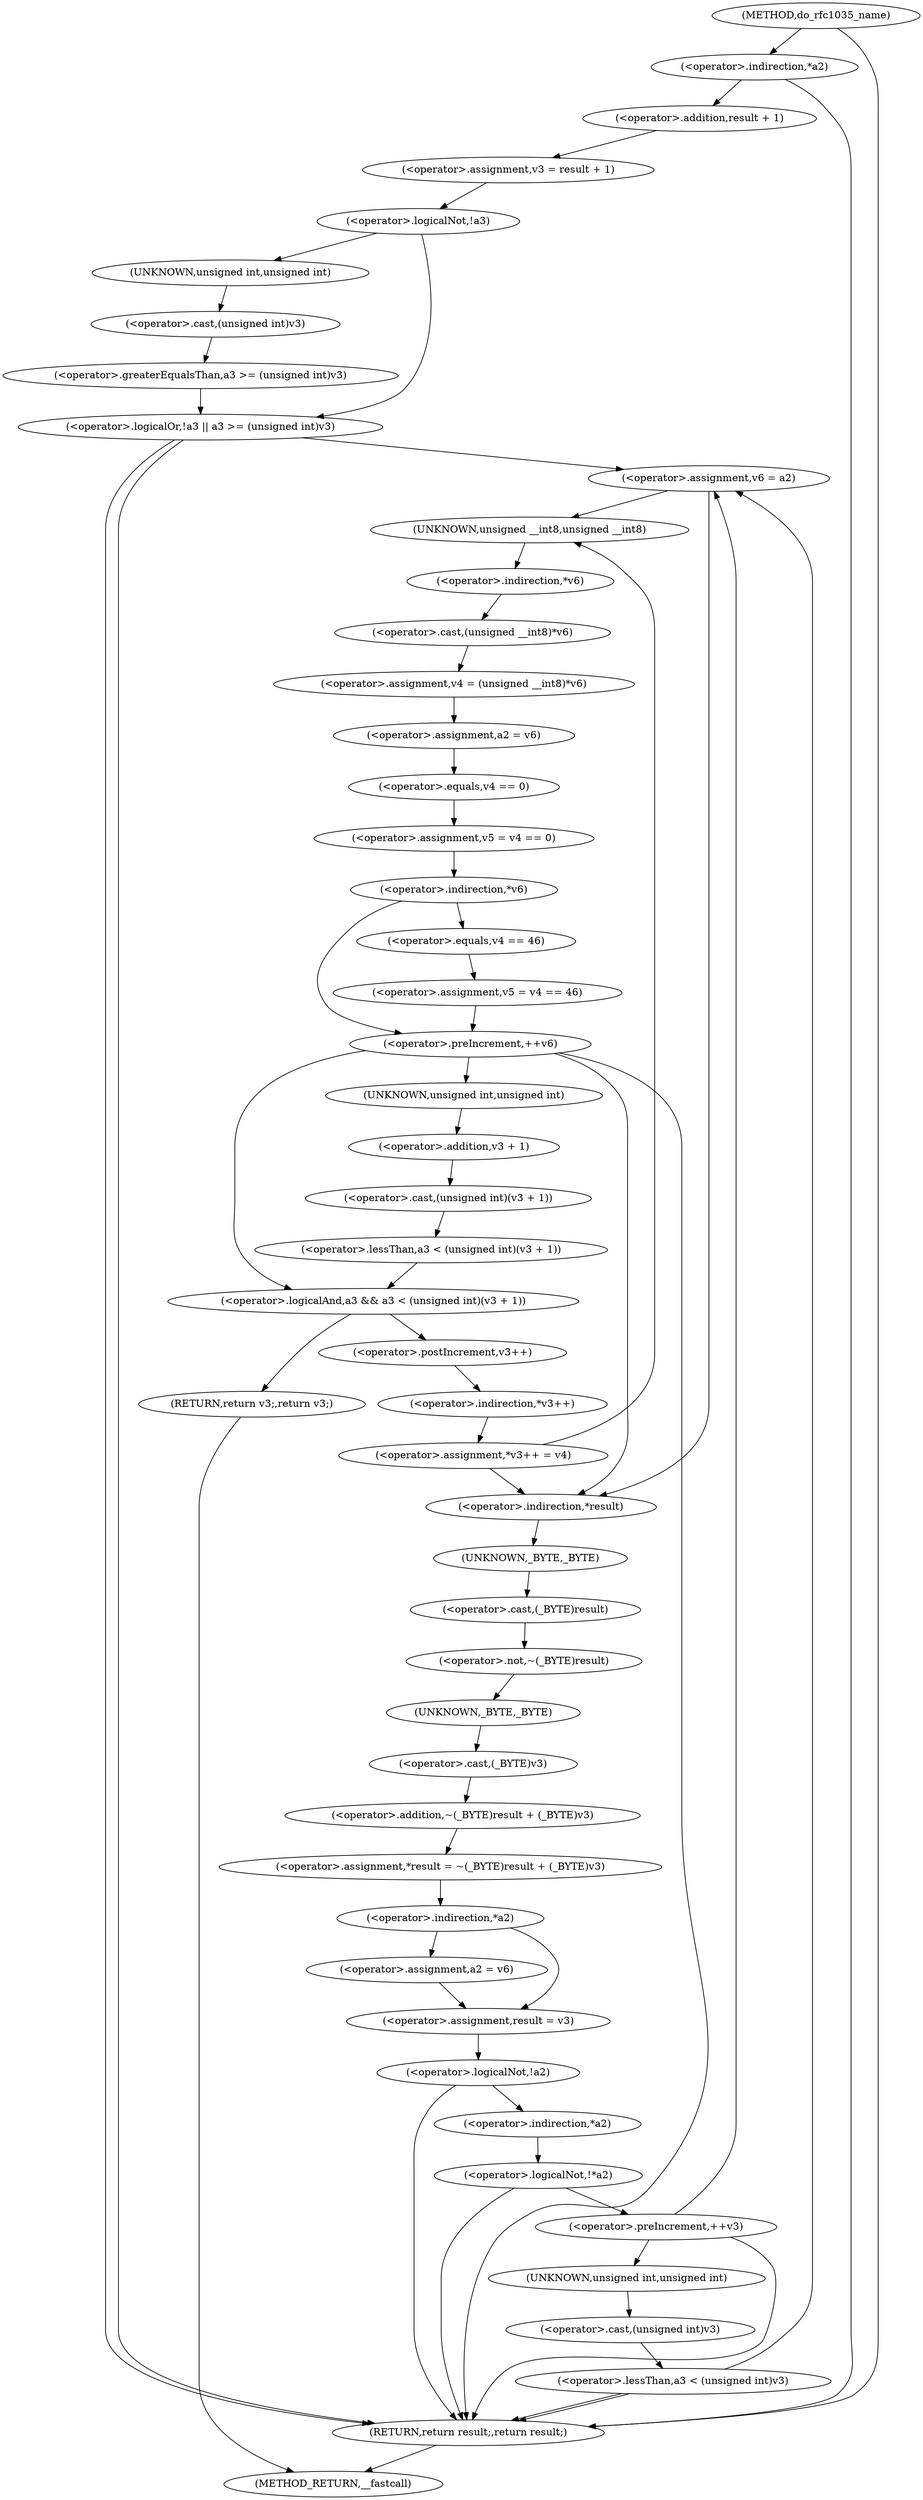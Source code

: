 digraph do_rfc1035_name {  
"1000118" [label = "(<operator>.indirection,*a2)" ]
"1000121" [label = "(<operator>.assignment,v3 = result + 1)" ]
"1000123" [label = "(<operator>.addition,result + 1)" ]
"1000127" [label = "(<operator>.logicalOr,!a3 || a3 >= (unsigned int)v3)" ]
"1000128" [label = "(<operator>.logicalNot,!a3)" ]
"1000130" [label = "(<operator>.greaterEqualsThan,a3 >= (unsigned int)v3)" ]
"1000132" [label = "(<operator>.cast,(unsigned int)v3)" ]
"1000133" [label = "(UNKNOWN,unsigned int,unsigned int)" ]
"1000139" [label = "(<operator>.assignment,v6 = a2)" ]
"1000145" [label = "(<operator>.assignment,v4 = (unsigned __int8)*v6)" ]
"1000147" [label = "(<operator>.cast,(unsigned __int8)*v6)" ]
"1000148" [label = "(UNKNOWN,unsigned __int8,unsigned __int8)" ]
"1000149" [label = "(<operator>.indirection,*v6)" ]
"1000151" [label = "(<operator>.assignment,a2 = v6)" ]
"1000154" [label = "(<operator>.assignment,v5 = v4 == 0)" ]
"1000156" [label = "(<operator>.equals,v4 == 0)" ]
"1000160" [label = "(<operator>.indirection,*v6)" ]
"1000162" [label = "(<operator>.assignment,v5 = v4 == 46)" ]
"1000164" [label = "(<operator>.equals,v4 == 46)" ]
"1000167" [label = "(<operator>.preIncrement,++v6)" ]
"1000173" [label = "(<operator>.logicalAnd,a3 && a3 < (unsigned int)(v3 + 1))" ]
"1000175" [label = "(<operator>.lessThan,a3 < (unsigned int)(v3 + 1))" ]
"1000177" [label = "(<operator>.cast,(unsigned int)(v3 + 1))" ]
"1000178" [label = "(UNKNOWN,unsigned int,unsigned int)" ]
"1000179" [label = "(<operator>.addition,v3 + 1)" ]
"1000182" [label = "(RETURN,return v3;,return v3;)" ]
"1000184" [label = "(<operator>.assignment,*v3++ = v4)" ]
"1000185" [label = "(<operator>.indirection,*v3++)" ]
"1000186" [label = "(<operator>.postIncrement,v3++)" ]
"1000189" [label = "(<operator>.assignment,*result = ~(_BYTE)result + (_BYTE)v3)" ]
"1000190" [label = "(<operator>.indirection,*result)" ]
"1000192" [label = "(<operator>.addition,~(_BYTE)result + (_BYTE)v3)" ]
"1000193" [label = "(<operator>.not,~(_BYTE)result)" ]
"1000194" [label = "(<operator>.cast,(_BYTE)result)" ]
"1000195" [label = "(UNKNOWN,_BYTE,_BYTE)" ]
"1000197" [label = "(<operator>.cast,(_BYTE)v3)" ]
"1000198" [label = "(UNKNOWN,_BYTE,_BYTE)" ]
"1000201" [label = "(<operator>.indirection,*a2)" ]
"1000203" [label = "(<operator>.assignment,a2 = v6)" ]
"1000206" [label = "(<operator>.assignment,result = v3)" ]
"1000210" [label = "(<operator>.logicalNot,!a2)" ]
"1000214" [label = "(<operator>.logicalNot,!*a2)" ]
"1000215" [label = "(<operator>.indirection,*a2)" ]
"1000218" [label = "(<operator>.preIncrement,++v3)" ]
"1000224" [label = "(<operator>.lessThan,a3 < (unsigned int)v3)" ]
"1000226" [label = "(<operator>.cast,(unsigned int)v3)" ]
"1000227" [label = "(UNKNOWN,unsigned int,unsigned int)" ]
"1000230" [label = "(RETURN,return result;,return result;)" ]
"1000105" [label = "(METHOD,do_rfc1035_name)" ]
"1000232" [label = "(METHOD_RETURN,__fastcall)" ]
  "1000118" -> "1000123" 
  "1000118" -> "1000230" 
  "1000121" -> "1000128" 
  "1000123" -> "1000121" 
  "1000127" -> "1000139" 
  "1000127" -> "1000230" 
  "1000127" -> "1000230" 
  "1000128" -> "1000127" 
  "1000128" -> "1000133" 
  "1000130" -> "1000127" 
  "1000132" -> "1000130" 
  "1000133" -> "1000132" 
  "1000139" -> "1000148" 
  "1000139" -> "1000190" 
  "1000145" -> "1000151" 
  "1000147" -> "1000145" 
  "1000148" -> "1000149" 
  "1000149" -> "1000147" 
  "1000151" -> "1000156" 
  "1000154" -> "1000160" 
  "1000156" -> "1000154" 
  "1000160" -> "1000164" 
  "1000160" -> "1000167" 
  "1000162" -> "1000167" 
  "1000164" -> "1000162" 
  "1000167" -> "1000190" 
  "1000167" -> "1000230" 
  "1000167" -> "1000173" 
  "1000167" -> "1000178" 
  "1000173" -> "1000182" 
  "1000173" -> "1000186" 
  "1000175" -> "1000173" 
  "1000177" -> "1000175" 
  "1000178" -> "1000179" 
  "1000179" -> "1000177" 
  "1000182" -> "1000232" 
  "1000184" -> "1000148" 
  "1000184" -> "1000190" 
  "1000185" -> "1000184" 
  "1000186" -> "1000185" 
  "1000189" -> "1000201" 
  "1000190" -> "1000195" 
  "1000192" -> "1000189" 
  "1000193" -> "1000198" 
  "1000194" -> "1000193" 
  "1000195" -> "1000194" 
  "1000197" -> "1000192" 
  "1000198" -> "1000197" 
  "1000201" -> "1000203" 
  "1000201" -> "1000206" 
  "1000203" -> "1000206" 
  "1000206" -> "1000210" 
  "1000210" -> "1000230" 
  "1000210" -> "1000215" 
  "1000214" -> "1000230" 
  "1000214" -> "1000218" 
  "1000215" -> "1000214" 
  "1000218" -> "1000139" 
  "1000218" -> "1000230" 
  "1000218" -> "1000227" 
  "1000224" -> "1000139" 
  "1000224" -> "1000230" 
  "1000224" -> "1000230" 
  "1000226" -> "1000224" 
  "1000227" -> "1000226" 
  "1000230" -> "1000232" 
  "1000105" -> "1000118" 
  "1000105" -> "1000230" 
}
